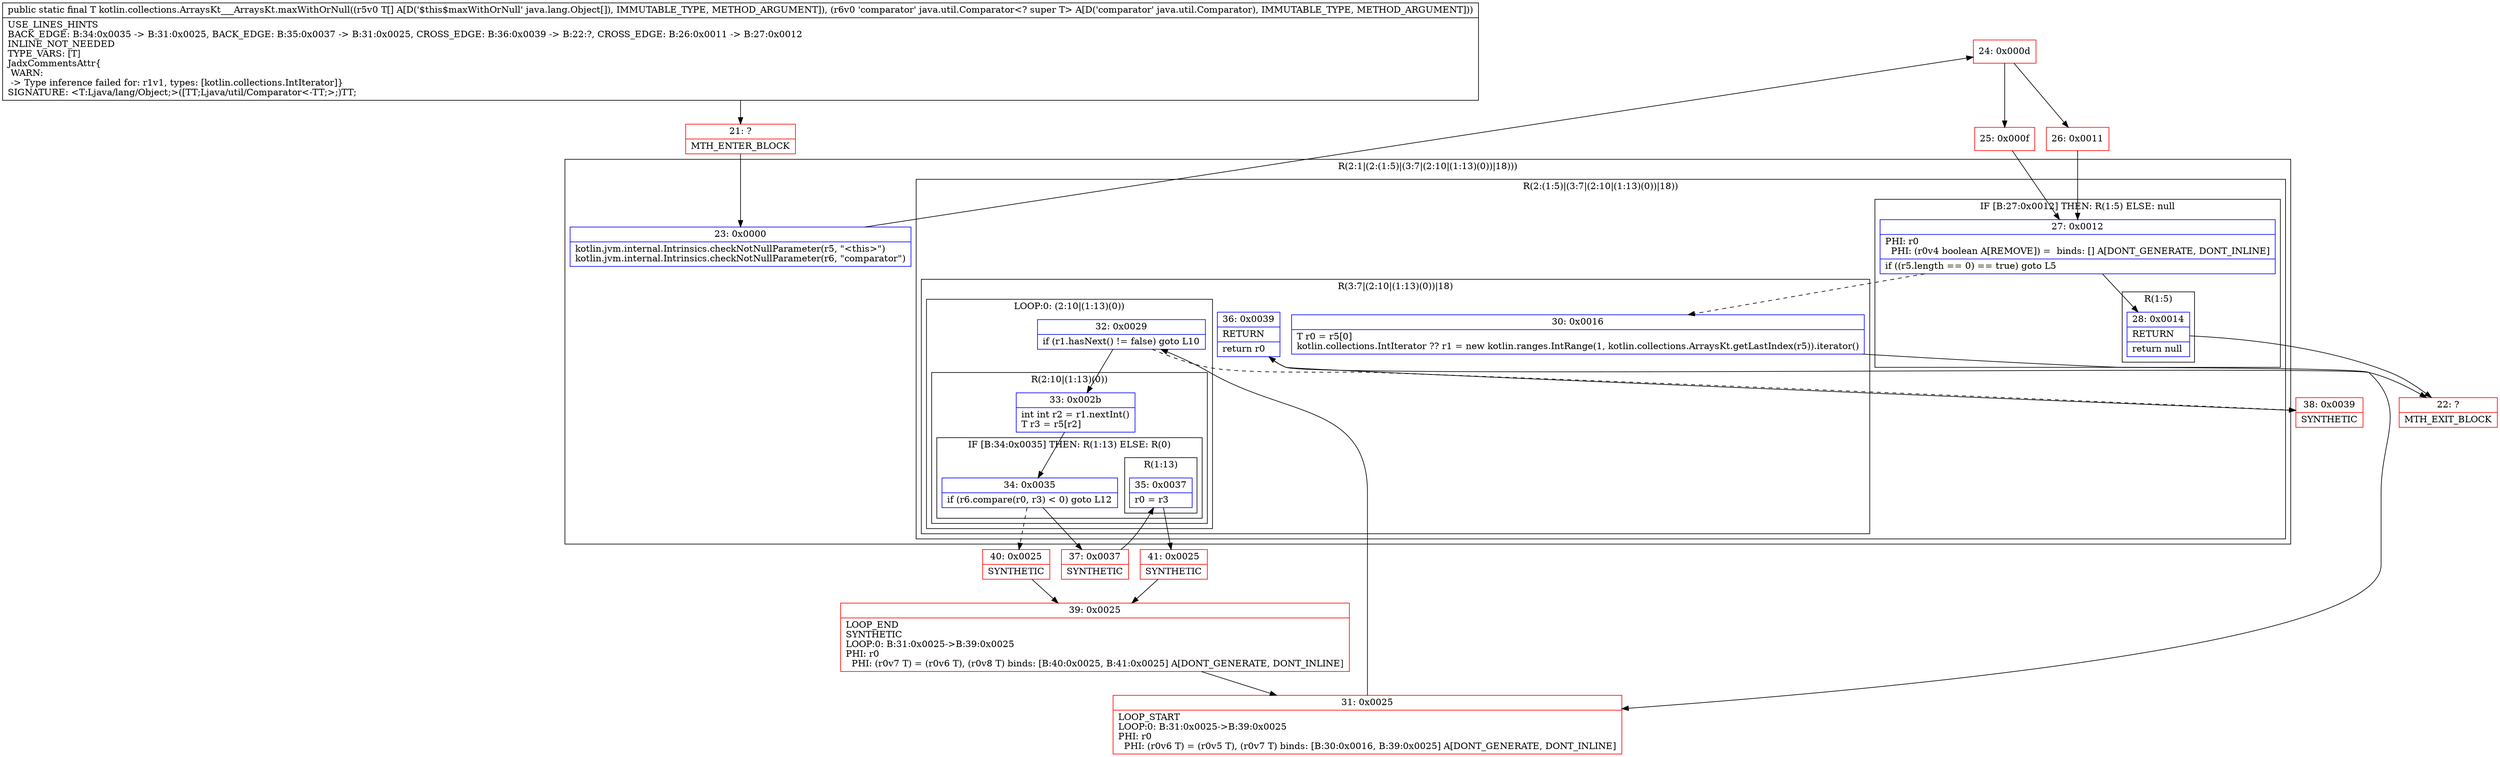 digraph "CFG forkotlin.collections.ArraysKt___ArraysKt.maxWithOrNull([Ljava\/lang\/Object;Ljava\/util\/Comparator;)Ljava\/lang\/Object;" {
subgraph cluster_Region_530673494 {
label = "R(2:1|(2:(1:5)|(3:7|(2:10|(1:13)(0))|18)))";
node [shape=record,color=blue];
Node_23 [shape=record,label="{23\:\ 0x0000|kotlin.jvm.internal.Intrinsics.checkNotNullParameter(r5, \"\<this\>\")\lkotlin.jvm.internal.Intrinsics.checkNotNullParameter(r6, \"comparator\")\l}"];
subgraph cluster_Region_187144495 {
label = "R(2:(1:5)|(3:7|(2:10|(1:13)(0))|18))";
node [shape=record,color=blue];
subgraph cluster_IfRegion_65552487 {
label = "IF [B:27:0x0012] THEN: R(1:5) ELSE: null";
node [shape=record,color=blue];
Node_27 [shape=record,label="{27\:\ 0x0012|PHI: r0 \l  PHI: (r0v4 boolean A[REMOVE]) =  binds: [] A[DONT_GENERATE, DONT_INLINE]\l|if ((r5.length == 0) == true) goto L5\l}"];
subgraph cluster_Region_1681507045 {
label = "R(1:5)";
node [shape=record,color=blue];
Node_28 [shape=record,label="{28\:\ 0x0014|RETURN\l|return null\l}"];
}
}
subgraph cluster_Region_337948303 {
label = "R(3:7|(2:10|(1:13)(0))|18)";
node [shape=record,color=blue];
Node_30 [shape=record,label="{30\:\ 0x0016|T r0 = r5[0]\lkotlin.collections.IntIterator ?? r1 = new kotlin.ranges.IntRange(1, kotlin.collections.ArraysKt.getLastIndex(r5)).iterator()\l}"];
subgraph cluster_LoopRegion_1388142190 {
label = "LOOP:0: (2:10|(1:13)(0))";
node [shape=record,color=blue];
Node_32 [shape=record,label="{32\:\ 0x0029|if (r1.hasNext() != false) goto L10\l}"];
subgraph cluster_Region_1667027552 {
label = "R(2:10|(1:13)(0))";
node [shape=record,color=blue];
Node_33 [shape=record,label="{33\:\ 0x002b|int int r2 = r1.nextInt()\lT r3 = r5[r2]\l}"];
subgraph cluster_IfRegion_2084282043 {
label = "IF [B:34:0x0035] THEN: R(1:13) ELSE: R(0)";
node [shape=record,color=blue];
Node_34 [shape=record,label="{34\:\ 0x0035|if (r6.compare(r0, r3) \< 0) goto L12\l}"];
subgraph cluster_Region_2106319711 {
label = "R(1:13)";
node [shape=record,color=blue];
Node_35 [shape=record,label="{35\:\ 0x0037|r0 = r3\l}"];
}
subgraph cluster_Region_1886837483 {
label = "R(0)";
node [shape=record,color=blue];
}
}
}
}
Node_36 [shape=record,label="{36\:\ 0x0039|RETURN\l|return r0\l}"];
}
}
}
Node_21 [shape=record,color=red,label="{21\:\ ?|MTH_ENTER_BLOCK\l}"];
Node_24 [shape=record,color=red,label="{24\:\ 0x000d}"];
Node_25 [shape=record,color=red,label="{25\:\ 0x000f}"];
Node_22 [shape=record,color=red,label="{22\:\ ?|MTH_EXIT_BLOCK\l}"];
Node_31 [shape=record,color=red,label="{31\:\ 0x0025|LOOP_START\lLOOP:0: B:31:0x0025\-\>B:39:0x0025\lPHI: r0 \l  PHI: (r0v6 T) = (r0v5 T), (r0v7 T) binds: [B:30:0x0016, B:39:0x0025] A[DONT_GENERATE, DONT_INLINE]\l}"];
Node_37 [shape=record,color=red,label="{37\:\ 0x0037|SYNTHETIC\l}"];
Node_41 [shape=record,color=red,label="{41\:\ 0x0025|SYNTHETIC\l}"];
Node_39 [shape=record,color=red,label="{39\:\ 0x0025|LOOP_END\lSYNTHETIC\lLOOP:0: B:31:0x0025\-\>B:39:0x0025\lPHI: r0 \l  PHI: (r0v7 T) = (r0v6 T), (r0v8 T) binds: [B:40:0x0025, B:41:0x0025] A[DONT_GENERATE, DONT_INLINE]\l}"];
Node_40 [shape=record,color=red,label="{40\:\ 0x0025|SYNTHETIC\l}"];
Node_38 [shape=record,color=red,label="{38\:\ 0x0039|SYNTHETIC\l}"];
Node_26 [shape=record,color=red,label="{26\:\ 0x0011}"];
MethodNode[shape=record,label="{public static final T kotlin.collections.ArraysKt___ArraysKt.maxWithOrNull((r5v0 T[] A[D('$this$maxWithOrNull' java.lang.Object[]), IMMUTABLE_TYPE, METHOD_ARGUMENT]), (r6v0 'comparator' java.util.Comparator\<? super T\> A[D('comparator' java.util.Comparator), IMMUTABLE_TYPE, METHOD_ARGUMENT]))  | USE_LINES_HINTS\lBACK_EDGE: B:34:0x0035 \-\> B:31:0x0025, BACK_EDGE: B:35:0x0037 \-\> B:31:0x0025, CROSS_EDGE: B:36:0x0039 \-\> B:22:?, CROSS_EDGE: B:26:0x0011 \-\> B:27:0x0012\lINLINE_NOT_NEEDED\lTYPE_VARS: [T]\lJadxCommentsAttr\{\l WARN: \l \-\> Type inference failed for: r1v1, types: [kotlin.collections.IntIterator]\}\lSIGNATURE: \<T:Ljava\/lang\/Object;\>([TT;Ljava\/util\/Comparator\<\-TT;\>;)TT;\l}"];
MethodNode -> Node_21;Node_23 -> Node_24;
Node_27 -> Node_28;
Node_27 -> Node_30[style=dashed];
Node_28 -> Node_22;
Node_30 -> Node_31;
Node_32 -> Node_33;
Node_32 -> Node_38[style=dashed];
Node_33 -> Node_34;
Node_34 -> Node_37;
Node_34 -> Node_40[style=dashed];
Node_35 -> Node_41;
Node_36 -> Node_22;
Node_21 -> Node_23;
Node_24 -> Node_25;
Node_24 -> Node_26;
Node_25 -> Node_27;
Node_31 -> Node_32;
Node_37 -> Node_35;
Node_41 -> Node_39;
Node_39 -> Node_31;
Node_40 -> Node_39;
Node_38 -> Node_36;
Node_26 -> Node_27;
}

